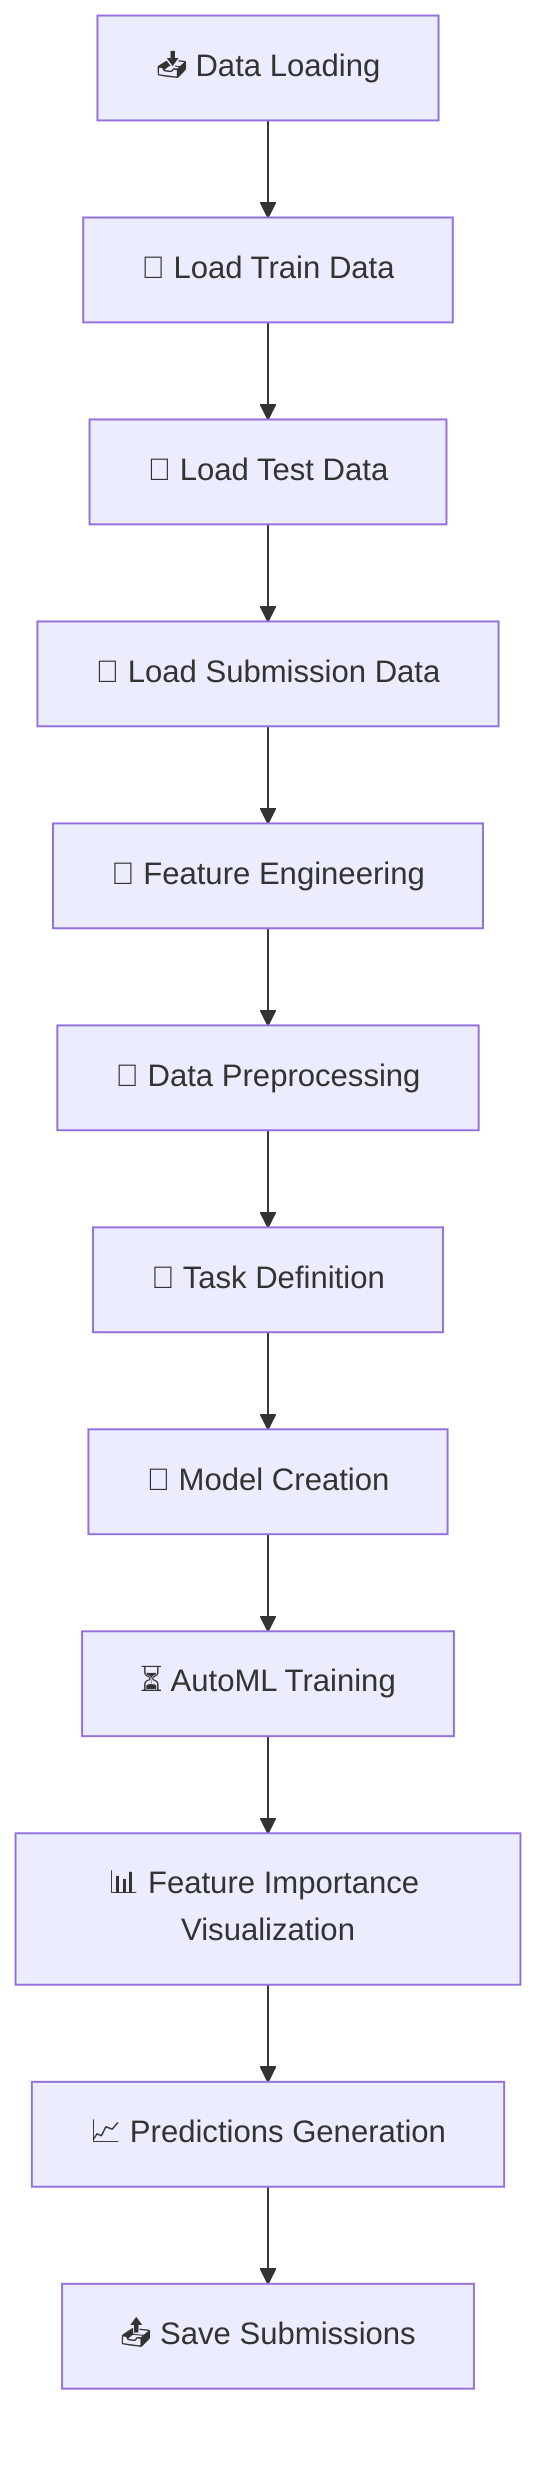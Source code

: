flowchart TD
    A["📥 Data Loading"] --> B["📁 Load Train Data"]
    B --> C["📁 Load Test Data"]
    C --> D["📁 Load Submission Data"]
    D --> E["🔧 Feature Engineering"]
    E --> F["🧪 Data Preprocessing"]
    F --> G["🎯 Task Definition"]
    G --> H["🧠 Model Creation"]
    H --> I["⏳ AutoML Training"]
    I --> J["📊 Feature Importance Visualization"]
    J --> K["📈 Predictions Generation"]
    K --> L["📤 Save Submissions"]